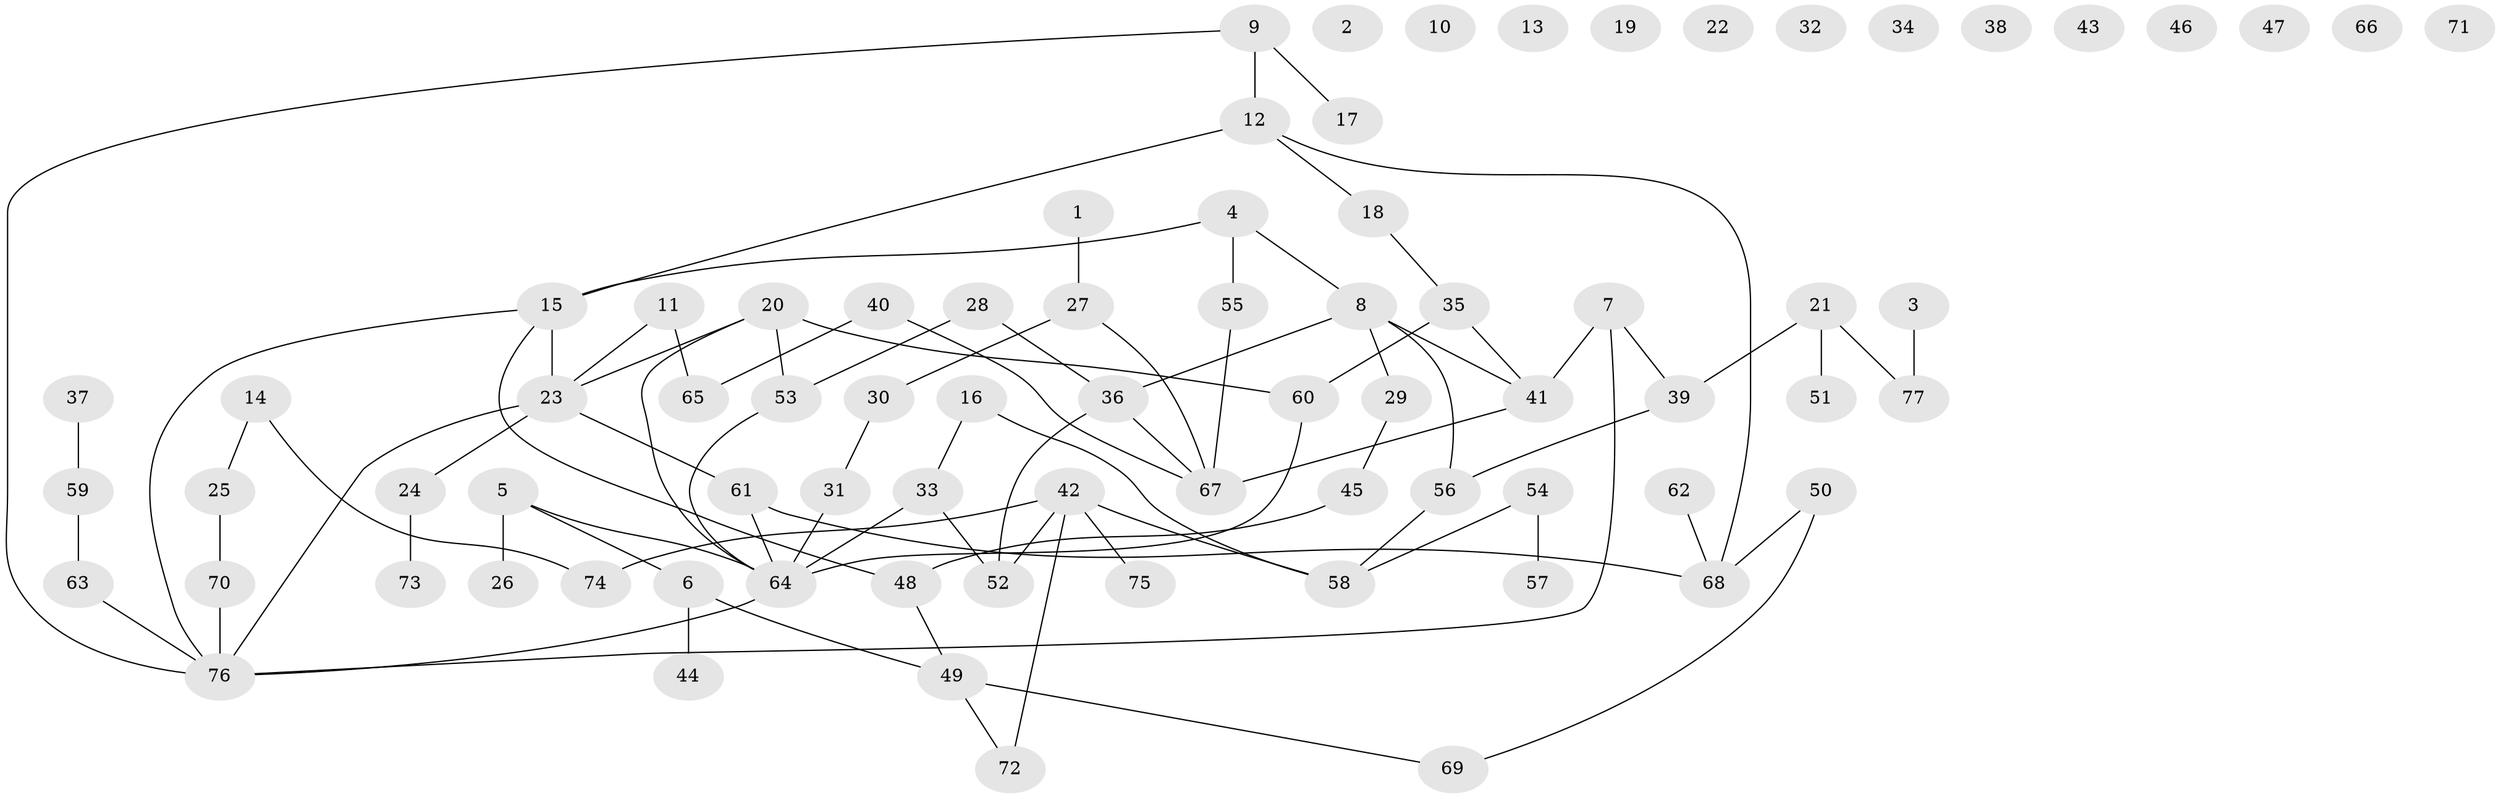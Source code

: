 // Generated by graph-tools (version 1.1) at 2025/00/03/09/25 03:00:46]
// undirected, 77 vertices, 87 edges
graph export_dot {
graph [start="1"]
  node [color=gray90,style=filled];
  1;
  2;
  3;
  4;
  5;
  6;
  7;
  8;
  9;
  10;
  11;
  12;
  13;
  14;
  15;
  16;
  17;
  18;
  19;
  20;
  21;
  22;
  23;
  24;
  25;
  26;
  27;
  28;
  29;
  30;
  31;
  32;
  33;
  34;
  35;
  36;
  37;
  38;
  39;
  40;
  41;
  42;
  43;
  44;
  45;
  46;
  47;
  48;
  49;
  50;
  51;
  52;
  53;
  54;
  55;
  56;
  57;
  58;
  59;
  60;
  61;
  62;
  63;
  64;
  65;
  66;
  67;
  68;
  69;
  70;
  71;
  72;
  73;
  74;
  75;
  76;
  77;
  1 -- 27;
  3 -- 77;
  4 -- 8;
  4 -- 15;
  4 -- 55;
  5 -- 6;
  5 -- 26;
  5 -- 64;
  6 -- 44;
  6 -- 49;
  7 -- 39;
  7 -- 41;
  7 -- 76;
  8 -- 29;
  8 -- 36;
  8 -- 41;
  8 -- 56;
  9 -- 12;
  9 -- 17;
  9 -- 76;
  11 -- 23;
  11 -- 65;
  12 -- 15;
  12 -- 18;
  12 -- 68;
  14 -- 25;
  14 -- 74;
  15 -- 23;
  15 -- 48;
  15 -- 76;
  16 -- 33;
  16 -- 58;
  18 -- 35;
  20 -- 23;
  20 -- 53;
  20 -- 60;
  20 -- 64;
  21 -- 39;
  21 -- 51;
  21 -- 77;
  23 -- 24;
  23 -- 61;
  23 -- 76;
  24 -- 73;
  25 -- 70;
  27 -- 30;
  27 -- 67;
  28 -- 36;
  28 -- 53;
  29 -- 45;
  30 -- 31;
  31 -- 64;
  33 -- 52;
  33 -- 64;
  35 -- 41;
  35 -- 60;
  36 -- 52;
  36 -- 67;
  37 -- 59;
  39 -- 56;
  40 -- 65;
  40 -- 67;
  41 -- 67;
  42 -- 52;
  42 -- 58;
  42 -- 72;
  42 -- 74;
  42 -- 75;
  45 -- 48;
  48 -- 49;
  49 -- 69;
  49 -- 72;
  50 -- 68;
  50 -- 69;
  53 -- 64;
  54 -- 57;
  54 -- 58;
  55 -- 67;
  56 -- 58;
  59 -- 63;
  60 -- 64;
  61 -- 64;
  61 -- 68;
  62 -- 68;
  63 -- 76;
  64 -- 76;
  70 -- 76;
}
